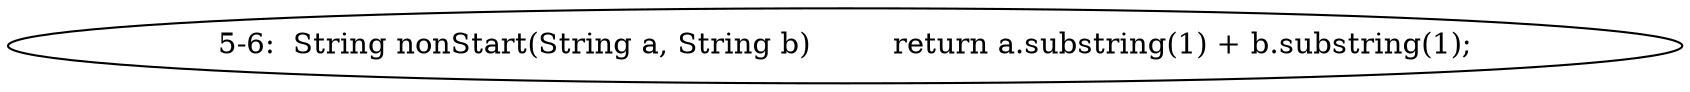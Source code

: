 digraph result_test { 
// graph-vertices
  a1  [label="5-6:  String nonStart(String a, String b)	return a.substring(1) + b.substring(1);"]; 
// graph-edges
}